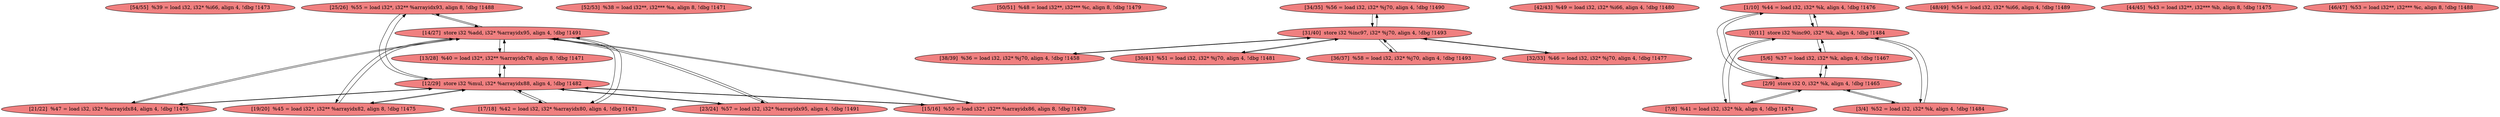 
digraph G {


node2624 [fillcolor=lightcoral,label="[54/55]  %39 = load i32, i32* %i66, align 4, !dbg !1473",shape=ellipse,style=filled ]
node2623 [fillcolor=lightcoral,label="[25/26]  %55 = load i32*, i32** %arrayidx93, align 8, !dbg !1488",shape=ellipse,style=filled ]
node2622 [fillcolor=lightcoral,label="[17/18]  %42 = load i32, i32* %arrayidx80, align 4, !dbg !1471",shape=ellipse,style=filled ]
node2620 [fillcolor=lightcoral,label="[52/53]  %38 = load i32**, i32*** %a, align 8, !dbg !1471",shape=ellipse,style=filled ]
node2619 [fillcolor=lightcoral,label="[50/51]  %48 = load i32**, i32*** %c, align 8, !dbg !1479",shape=ellipse,style=filled ]
node2616 [fillcolor=lightcoral,label="[34/35]  %56 = load i32, i32* %j70, align 4, !dbg !1490",shape=ellipse,style=filled ]
node2603 [fillcolor=lightcoral,label="[42/43]  %49 = load i32, i32* %i66, align 4, !dbg !1480",shape=ellipse,style=filled ]
node2617 [fillcolor=lightcoral,label="[14/27]  store i32 %add, i32* %arrayidx95, align 4, !dbg !1491",shape=ellipse,style=filled ]
node2612 [fillcolor=lightcoral,label="[38/39]  %36 = load i32, i32* %j70, align 4, !dbg !1458",shape=ellipse,style=filled ]
node2602 [fillcolor=lightcoral,label="[30/41]  %51 = load i32, i32* %j70, align 4, !dbg !1481",shape=ellipse,style=filled ]
node2609 [fillcolor=lightcoral,label="[23/24]  %57 = load i32, i32* %arrayidx95, align 4, !dbg !1491",shape=ellipse,style=filled ]
node2607 [fillcolor=lightcoral,label="[1/10]  %44 = load i32, i32* %k, align 4, !dbg !1476",shape=ellipse,style=filled ]
node2601 [fillcolor=lightcoral,label="[15/16]  %50 = load i32*, i32** %arrayidx86, align 8, !dbg !1479",shape=ellipse,style=filled ]
node2611 [fillcolor=lightcoral,label="[36/37]  %58 = load i32, i32* %j70, align 4, !dbg !1493",shape=ellipse,style=filled ]
node2598 [fillcolor=lightcoral,label="[0/11]  store i32 %inc90, i32* %k, align 4, !dbg !1484",shape=ellipse,style=filled ]
node2600 [fillcolor=lightcoral,label="[12/29]  store i32 %mul, i32* %arrayidx88, align 4, !dbg !1482",shape=ellipse,style=filled ]
node2618 [fillcolor=lightcoral,label="[31/40]  store i32 %inc97, i32* %j70, align 4, !dbg !1493",shape=ellipse,style=filled ]
node2599 [fillcolor=lightcoral,label="[3/4]  %52 = load i32, i32* %k, align 4, !dbg !1484",shape=ellipse,style=filled ]
node2625 [fillcolor=lightcoral,label="[7/8]  %41 = load i32, i32* %k, align 4, !dbg !1474",shape=ellipse,style=filled ]
node2615 [fillcolor=lightcoral,label="[48/49]  %54 = load i32, i32* %i66, align 4, !dbg !1489",shape=ellipse,style=filled ]
node2604 [fillcolor=lightcoral,label="[21/22]  %47 = load i32, i32* %arrayidx84, align 4, !dbg !1475",shape=ellipse,style=filled ]
node2605 [fillcolor=lightcoral,label="[19/20]  %45 = load i32*, i32** %arrayidx82, align 8, !dbg !1475",shape=ellipse,style=filled ]
node2606 [fillcolor=lightcoral,label="[32/33]  %46 = load i32, i32* %j70, align 4, !dbg !1477",shape=ellipse,style=filled ]
node2608 [fillcolor=lightcoral,label="[44/45]  %43 = load i32**, i32*** %b, align 8, !dbg !1475",shape=ellipse,style=filled ]
node2621 [fillcolor=lightcoral,label="[13/28]  %40 = load i32*, i32** %arrayidx78, align 8, !dbg !1471",shape=ellipse,style=filled ]
node2613 [fillcolor=lightcoral,label="[46/47]  %53 = load i32**, i32*** %c, align 8, !dbg !1488",shape=ellipse,style=filled ]
node2614 [fillcolor=lightcoral,label="[2/9]  store i32 0, i32* %k, align 4, !dbg !1465",shape=ellipse,style=filled ]
node2610 [fillcolor=lightcoral,label="[5/6]  %37 = load i32, i32* %k, align 4, !dbg !1467",shape=ellipse,style=filled ]

node2614->node2625 [ ]
node2598->node2599 [ ]
node2622->node2617 [ ]
node2609->node2617 [ ]
node2605->node2617 [ ]
node2617->node2605 [ ]
node2614->node2610 [ ]
node2617->node2609 [ ]
node2607->node2614 [ ]
node2606->node2618 [ ]
node2617->node2623 [ ]
node2602->node2618 [ ]
node2617->node2621 [ ]
node2604->node2600 [ ]
node2618->node2602 [ ]
node2610->node2614 [ ]
node2600->node2609 [ ]
node2598->node2625 [ ]
node2614->node2607 [ ]
node2611->node2618 [ ]
node2600->node2621 [ ]
node2600->node2604 [ ]
node2600->node2622 [ ]
node2610->node2598 [ ]
node2605->node2600 [ ]
node2625->node2614 [ ]
node2623->node2600 [ ]
node2614->node2599 [ ]
node2598->node2607 [ ]
node2621->node2617 [ ]
node2600->node2605 [ ]
node2617->node2601 [ ]
node2601->node2600 [ ]
node2616->node2618 [ ]
node2600->node2623 [ ]
node2599->node2614 [ ]
node2622->node2600 [ ]
node2604->node2617 [ ]
node2599->node2598 [ ]
node2600->node2601 [ ]
node2618->node2616 [ ]
node2607->node2598 [ ]
node2617->node2622 [ ]
node2609->node2600 [ ]
node2625->node2598 [ ]
node2621->node2600 [ ]
node2598->node2610 [ ]
node2612->node2618 [ ]
node2618->node2612 [ ]
node2617->node2604 [ ]
node2623->node2617 [ ]
node2618->node2611 [ ]
node2601->node2617 [ ]
node2618->node2606 [ ]


}
